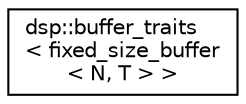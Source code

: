 digraph "Graphical Class Hierarchy"
{
  edge [fontname="Helvetica",fontsize="10",labelfontname="Helvetica",labelfontsize="10"];
  node [fontname="Helvetica",fontsize="10",shape=record];
  rankdir="LR";
  Node1 [label="dsp::buffer_traits\l\< fixed_size_buffer\l\< N, T \> \>",height=0.2,width=0.4,color="black", fillcolor="white", style="filled",URL="$structdsp_1_1buffer__traits_3_01fixed__size__buffer_3_01_n_00_01_t_01_4_01_4.html",tooltip="this class template defines some basic position operations for fixed_size_buffers ..."];
}
